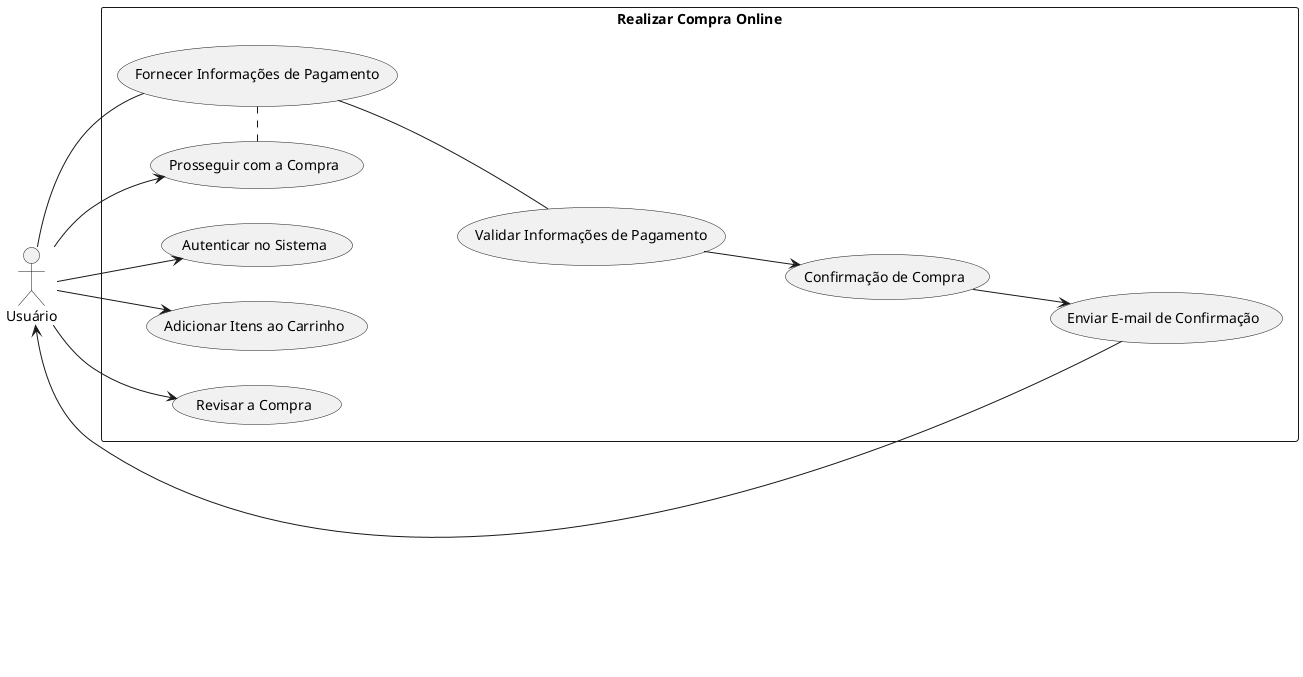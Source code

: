 @startuml
left to right direction

actor Usuário as user

rectangle "Realizar Compra Online" {

  user --> (Autenticar no Sistema)
  user --> (Adicionar Itens ao Carrinho)
  user --> (Prosseguir com a Compra)
  user -- (Fornecer Informações de Pagamento)
  user --> (Revisar a Compra) 
  (Prosseguir com a Compra) . (Fornecer Informações de Pagamento)
  (Fornecer Informações de Pagamento) -- (Validar Informações de Pagamento) 
  (Validar Informações de Pagamento) --> (Confirmação de Compra)
  (Confirmação de Compra) --> (Enviar E-mail de Confirmação)
  (Enviar E-mail de Confirmação) --> user
}

@enduml
